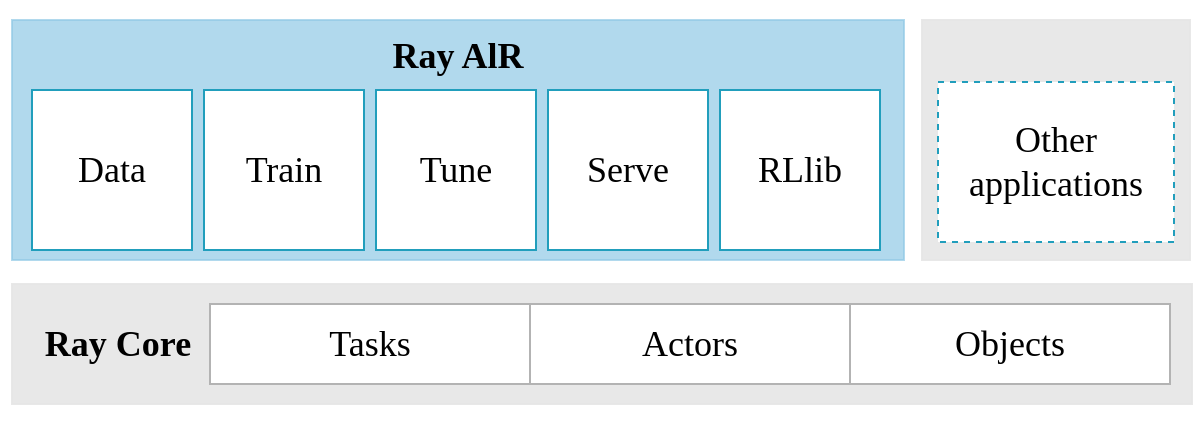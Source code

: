 <mxfile version="22.1.18" type="device">
  <diagram name="第 1 页" id="pyjEM-jicQO8_g4XQQeG">
    <mxGraphModel dx="852" dy="558" grid="0" gridSize="10" guides="1" tooltips="1" connect="1" arrows="1" fold="1" page="1" pageScale="1" pageWidth="1169" pageHeight="1654" math="0" shadow="0">
      <root>
        <mxCell id="0" />
        <mxCell id="1" parent="0" />
        <mxCell id="lEOrUBpPEX8reO3Hevhf-1" value="" style="rounded=0;whiteSpace=wrap;html=1;strokeColor=none;fillColor=none;" parent="1" vertex="1">
          <mxGeometry x="149" y="169" width="600" height="210" as="geometry" />
        </mxCell>
        <mxCell id="tXq19mEmbgu8rRgs-pd1-1" value="" style="rounded=0;whiteSpace=wrap;html=1;fillColor=#90C9E6;opacity=70;strokeColor=#90C9E6;" parent="1" vertex="1">
          <mxGeometry x="155" y="179" width="446" height="120" as="geometry" />
        </mxCell>
        <mxCell id="tXq19mEmbgu8rRgs-pd1-2" value="&lt;font style=&quot;font-size: 18px;&quot; face=&quot;Times New Roman&quot;&gt;&lt;b style=&quot;&quot;&gt;Ray AlR&lt;/b&gt;&lt;/font&gt;" style="text;html=1;strokeColor=none;fillColor=none;align=center;verticalAlign=middle;whiteSpace=wrap;rounded=0;" parent="1" vertex="1">
          <mxGeometry x="328" y="182" width="100" height="30" as="geometry" />
        </mxCell>
        <mxCell id="tXq19mEmbgu8rRgs-pd1-4" value="&lt;font face=&quot;Times New Roman&quot; style=&quot;font-size: 18px;&quot;&gt;Data&lt;/font&gt;" style="whiteSpace=wrap;html=1;aspect=fixed;strokeColor=#219EBC;" parent="1" vertex="1">
          <mxGeometry x="165" y="214" width="80" height="80" as="geometry" />
        </mxCell>
        <mxCell id="tXq19mEmbgu8rRgs-pd1-5" value="&lt;font style=&quot;font-size: 18px;&quot; face=&quot;Times New Roman&quot;&gt;Train&lt;/font&gt;" style="whiteSpace=wrap;html=1;aspect=fixed;strokeColor=#219EBC;" parent="1" vertex="1">
          <mxGeometry x="251" y="214" width="80" height="80" as="geometry" />
        </mxCell>
        <mxCell id="tXq19mEmbgu8rRgs-pd1-6" value="&lt;font style=&quot;font-size: 18px;&quot; face=&quot;Times New Roman&quot;&gt;Tune&lt;/font&gt;" style="whiteSpace=wrap;html=1;aspect=fixed;strokeColor=#219EBC;" parent="1" vertex="1">
          <mxGeometry x="337" y="214" width="80" height="80" as="geometry" />
        </mxCell>
        <mxCell id="tXq19mEmbgu8rRgs-pd1-7" value="&lt;font style=&quot;font-size: 18px;&quot; face=&quot;Times New Roman&quot;&gt;Serve&lt;/font&gt;" style="whiteSpace=wrap;html=1;aspect=fixed;strokeColor=#219EBC;" parent="1" vertex="1">
          <mxGeometry x="423" y="214" width="80" height="80" as="geometry" />
        </mxCell>
        <mxCell id="tXq19mEmbgu8rRgs-pd1-8" value="&lt;font style=&quot;font-size: 18px;&quot; face=&quot;Times New Roman&quot;&gt;RLlib&lt;/font&gt;" style="whiteSpace=wrap;html=1;aspect=fixed;strokeColor=#219EBC;" parent="1" vertex="1">
          <mxGeometry x="509" y="214" width="80" height="80" as="geometry" />
        </mxCell>
        <mxCell id="tXq19mEmbgu8rRgs-pd1-10" value="" style="rounded=0;whiteSpace=wrap;html=1;fillColor=#E6E6E6;opacity=90;strokeColor=#E6E6E6;" parent="1" vertex="1">
          <mxGeometry x="155" y="311" width="590" height="60" as="geometry" />
        </mxCell>
        <mxCell id="tXq19mEmbgu8rRgs-pd1-11" value="&lt;font style=&quot;font-size: 18px;&quot; face=&quot;Times New Roman&quot;&gt;Tasks&lt;/font&gt;" style="rounded=0;whiteSpace=wrap;html=1;strokeColor=#B3B3B3;" parent="1" vertex="1">
          <mxGeometry x="254" y="321" width="160" height="40" as="geometry" />
        </mxCell>
        <mxCell id="tXq19mEmbgu8rRgs-pd1-12" value="&lt;font style=&quot;font-size: 18px;&quot; face=&quot;Times New Roman&quot;&gt;Actors&lt;/font&gt;" style="rounded=0;whiteSpace=wrap;html=1;strokeColor=#B3B3B3;" parent="1" vertex="1">
          <mxGeometry x="414" y="321" width="160" height="40" as="geometry" />
        </mxCell>
        <mxCell id="tXq19mEmbgu8rRgs-pd1-13" value="&lt;font style=&quot;font-size: 18px;&quot; face=&quot;Times New Roman&quot;&gt;Objects&lt;/font&gt;" style="rounded=0;whiteSpace=wrap;html=1;strokeColor=#B3B3B3;" parent="1" vertex="1">
          <mxGeometry x="574" y="321" width="160" height="40" as="geometry" />
        </mxCell>
        <mxCell id="tXq19mEmbgu8rRgs-pd1-14" value="" style="rounded=0;whiteSpace=wrap;html=1;fillColor=#E6E6E6;opacity=90;strokeColor=#E6E6E6;" parent="1" vertex="1">
          <mxGeometry x="610" y="179" width="134" height="120" as="geometry" />
        </mxCell>
        <mxCell id="tXq19mEmbgu8rRgs-pd1-17" value="&lt;font face=&quot;Times New Roman&quot;&gt;&lt;span style=&quot;font-size: 18px;&quot;&gt;Other&lt;br&gt;applications&lt;br&gt;&lt;/span&gt;&lt;/font&gt;" style="rounded=0;whiteSpace=wrap;html=1;strokeColor=#219EBC;dashed=1;fillColor=#FFFFFF;" parent="1" vertex="1">
          <mxGeometry x="618" y="210" width="118" height="80" as="geometry" />
        </mxCell>
        <mxCell id="6316pqE__n6SxeSTfrJy-2" value="&lt;font style=&quot;font-size: 18px;&quot; face=&quot;Times New Roman&quot;&gt;&lt;b style=&quot;&quot;&gt;Ray Core&lt;/b&gt;&lt;/font&gt;" style="text;html=1;strokeColor=none;fillColor=none;align=center;verticalAlign=middle;whiteSpace=wrap;rounded=0;" parent="1" vertex="1">
          <mxGeometry x="158" y="326" width="100" height="30" as="geometry" />
        </mxCell>
      </root>
    </mxGraphModel>
  </diagram>
</mxfile>
